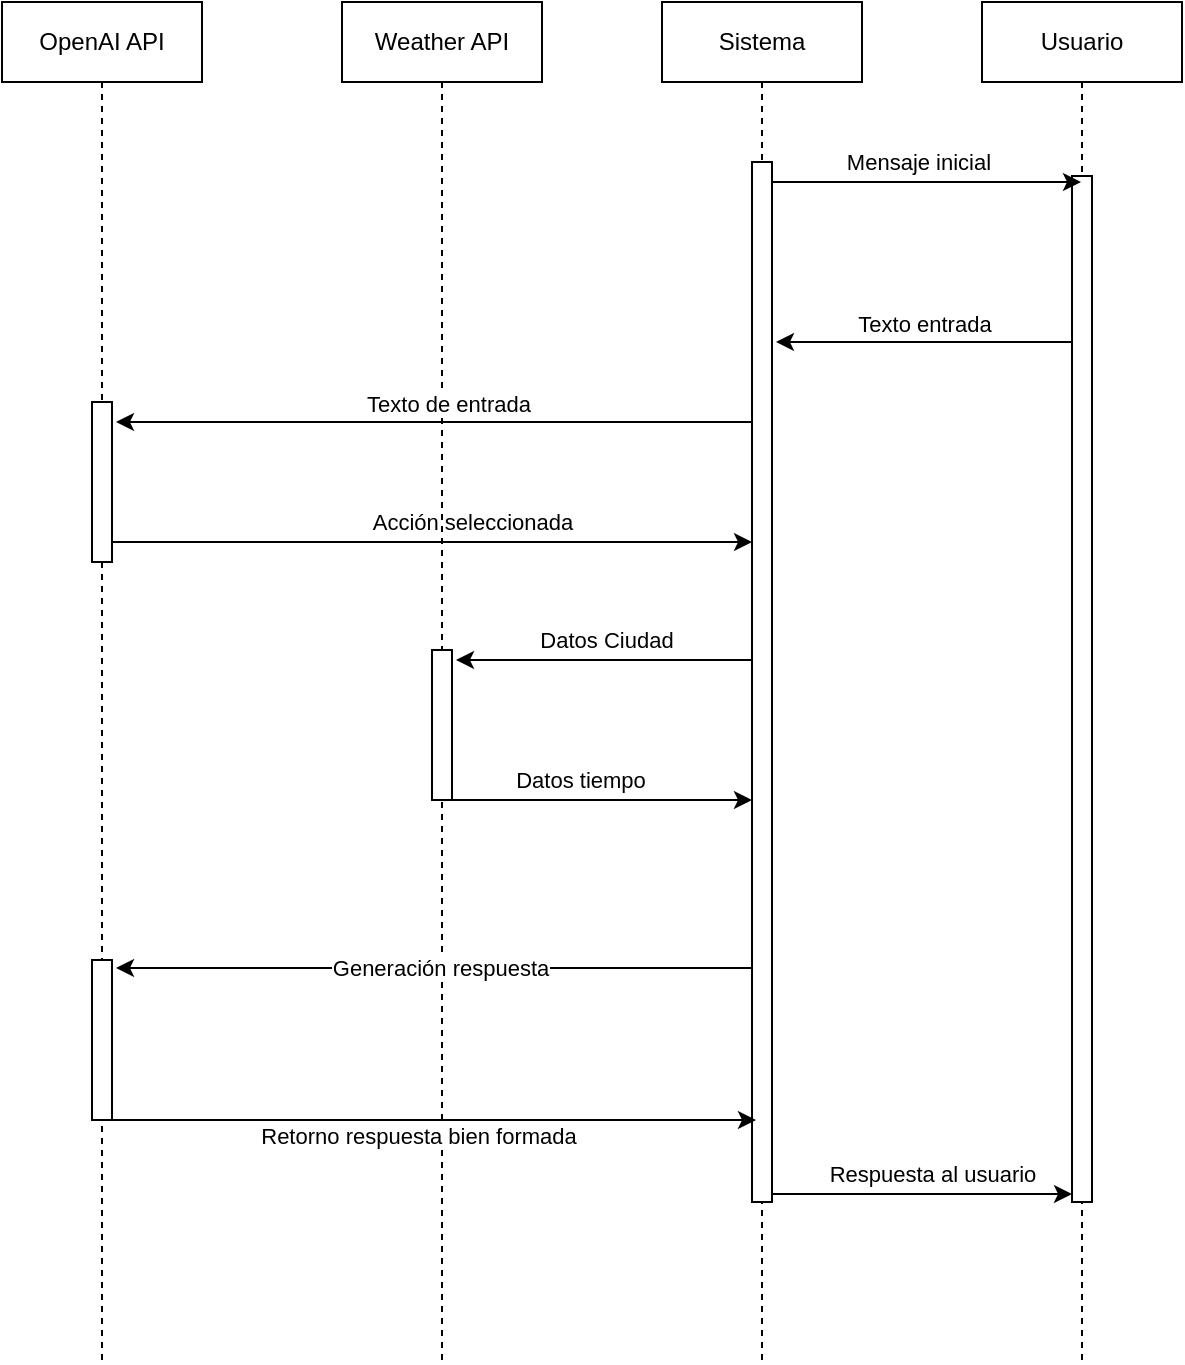 <mxfile version="21.5.0" type="device" pages="2">
  <diagram name="Weather" id="2YBvvXClWsGukQMizWep">
    <mxGraphModel dx="1050" dy="549" grid="1" gridSize="10" guides="1" tooltips="1" connect="1" arrows="1" fold="1" page="1" pageScale="1" pageWidth="850" pageHeight="1100" math="0" shadow="0">
      <root>
        <mxCell id="0" />
        <mxCell id="1" parent="0" />
        <mxCell id="C17CqcBAfIUMgPn2obB2-14" style="edgeStyle=elbowEdgeStyle;rounded=0;orthogonalLoop=1;jettySize=auto;html=1;elbow=vertical;curved=0;" edge="1" parent="1" target="VeYcvbPPRfct53HtJ9qP-4">
          <mxGeometry relative="1" as="geometry">
            <mxPoint x="186.37" y="310" as="sourcePoint" />
            <mxPoint x="519.62" y="310" as="targetPoint" />
          </mxGeometry>
        </mxCell>
        <mxCell id="C17CqcBAfIUMgPn2obB2-17" value="Acción seleccionada" style="edgeLabel;html=1;align=center;verticalAlign=middle;resizable=0;points=[];" vertex="1" connectable="0" parent="C17CqcBAfIUMgPn2obB2-14">
          <mxGeometry x="-0.226" y="3" relative="1" as="geometry">
            <mxPoint x="57" y="-7" as="offset" />
          </mxGeometry>
        </mxCell>
        <mxCell id="aM9ryv3xv72pqoxQDRHE-1" value="OpenAI API" style="shape=umlLifeline;perimeter=lifelinePerimeter;whiteSpace=wrap;html=1;container=0;dropTarget=0;collapsible=0;recursiveResize=0;outlineConnect=0;portConstraint=eastwest;newEdgeStyle={&quot;edgeStyle&quot;:&quot;elbowEdgeStyle&quot;,&quot;elbow&quot;:&quot;vertical&quot;,&quot;curved&quot;:0,&quot;rounded&quot;:0};" parent="1" vertex="1">
          <mxGeometry x="133" y="40" width="100" height="680" as="geometry" />
        </mxCell>
        <mxCell id="aM9ryv3xv72pqoxQDRHE-2" value="" style="html=1;points=[];perimeter=orthogonalPerimeter;outlineConnect=0;targetShapes=umlLifeline;portConstraint=eastwest;newEdgeStyle={&quot;edgeStyle&quot;:&quot;elbowEdgeStyle&quot;,&quot;elbow&quot;:&quot;vertical&quot;,&quot;curved&quot;:0,&quot;rounded&quot;:0};" parent="aM9ryv3xv72pqoxQDRHE-1" vertex="1">
          <mxGeometry x="45" y="479" width="10" height="80" as="geometry" />
        </mxCell>
        <mxCell id="C17CqcBAfIUMgPn2obB2-15" value="" style="html=1;points=[];perimeter=orthogonalPerimeter;outlineConnect=0;targetShapes=umlLifeline;portConstraint=eastwest;newEdgeStyle={&quot;edgeStyle&quot;:&quot;elbowEdgeStyle&quot;,&quot;elbow&quot;:&quot;vertical&quot;,&quot;curved&quot;:0,&quot;rounded&quot;:0};" vertex="1" parent="aM9ryv3xv72pqoxQDRHE-1">
          <mxGeometry x="45" y="200" width="10" height="80" as="geometry" />
        </mxCell>
        <mxCell id="VeYcvbPPRfct53HtJ9qP-1" value="Weather API" style="shape=umlLifeline;perimeter=lifelinePerimeter;whiteSpace=wrap;html=1;container=0;dropTarget=0;collapsible=0;recursiveResize=0;outlineConnect=0;portConstraint=eastwest;newEdgeStyle={&quot;edgeStyle&quot;:&quot;elbowEdgeStyle&quot;,&quot;elbow&quot;:&quot;vertical&quot;,&quot;curved&quot;:0,&quot;rounded&quot;:0};" parent="1" vertex="1">
          <mxGeometry x="303" y="40" width="100" height="680" as="geometry" />
        </mxCell>
        <mxCell id="VeYcvbPPRfct53HtJ9qP-2" value="" style="html=1;points=[];perimeter=orthogonalPerimeter;outlineConnect=0;targetShapes=umlLifeline;portConstraint=eastwest;newEdgeStyle={&quot;edgeStyle&quot;:&quot;elbowEdgeStyle&quot;,&quot;elbow&quot;:&quot;vertical&quot;,&quot;curved&quot;:0,&quot;rounded&quot;:0};" parent="VeYcvbPPRfct53HtJ9qP-1" vertex="1">
          <mxGeometry x="45" y="324" width="10" height="75" as="geometry" />
        </mxCell>
        <mxCell id="C17CqcBAfIUMgPn2obB2-12" style="edgeStyle=elbowEdgeStyle;rounded=0;orthogonalLoop=1;jettySize=auto;html=1;elbow=vertical;curved=0;" edge="1" parent="1" source="VeYcvbPPRfct53HtJ9qP-3">
          <mxGeometry relative="1" as="geometry">
            <mxPoint x="190" y="250" as="targetPoint" />
            <Array as="points">
              <mxPoint x="360" y="250" />
            </Array>
          </mxGeometry>
        </mxCell>
        <mxCell id="C17CqcBAfIUMgPn2obB2-13" value="Texto de entrada" style="edgeLabel;html=1;align=center;verticalAlign=middle;resizable=0;points=[];" vertex="1" connectable="0" parent="C17CqcBAfIUMgPn2obB2-12">
          <mxGeometry x="0.174" y="2" relative="1" as="geometry">
            <mxPoint x="33" y="-11" as="offset" />
          </mxGeometry>
        </mxCell>
        <mxCell id="VeYcvbPPRfct53HtJ9qP-3" value="Sistema" style="shape=umlLifeline;perimeter=lifelinePerimeter;whiteSpace=wrap;html=1;container=0;dropTarget=0;collapsible=0;recursiveResize=0;outlineConnect=0;portConstraint=eastwest;newEdgeStyle={&quot;edgeStyle&quot;:&quot;elbowEdgeStyle&quot;,&quot;elbow&quot;:&quot;vertical&quot;,&quot;curved&quot;:0,&quot;rounded&quot;:0};" parent="1" vertex="1">
          <mxGeometry x="463" y="40" width="100" height="680" as="geometry" />
        </mxCell>
        <mxCell id="VeYcvbPPRfct53HtJ9qP-4" value="" style="html=1;points=[];perimeter=orthogonalPerimeter;outlineConnect=0;targetShapes=umlLifeline;portConstraint=eastwest;newEdgeStyle={&quot;edgeStyle&quot;:&quot;elbowEdgeStyle&quot;,&quot;elbow&quot;:&quot;vertical&quot;,&quot;curved&quot;:0,&quot;rounded&quot;:0};" parent="VeYcvbPPRfct53HtJ9qP-3" vertex="1">
          <mxGeometry x="45" y="80" width="10" height="520" as="geometry" />
        </mxCell>
        <mxCell id="VeYcvbPPRfct53HtJ9qP-5" value="Usuario" style="shape=umlLifeline;perimeter=lifelinePerimeter;whiteSpace=wrap;html=1;container=0;dropTarget=0;collapsible=0;recursiveResize=0;outlineConnect=0;portConstraint=eastwest;newEdgeStyle={&quot;edgeStyle&quot;:&quot;elbowEdgeStyle&quot;,&quot;elbow&quot;:&quot;vertical&quot;,&quot;curved&quot;:0,&quot;rounded&quot;:0};" parent="1" vertex="1">
          <mxGeometry x="623" y="40" width="100" height="680" as="geometry" />
        </mxCell>
        <mxCell id="VeYcvbPPRfct53HtJ9qP-6" value="" style="html=1;points=[];perimeter=orthogonalPerimeter;outlineConnect=0;targetShapes=umlLifeline;portConstraint=eastwest;newEdgeStyle={&quot;edgeStyle&quot;:&quot;elbowEdgeStyle&quot;,&quot;elbow&quot;:&quot;vertical&quot;,&quot;curved&quot;:0,&quot;rounded&quot;:0};" parent="VeYcvbPPRfct53HtJ9qP-5" vertex="1">
          <mxGeometry x="45" y="87" width="10" height="513" as="geometry" />
        </mxCell>
        <mxCell id="C17CqcBAfIUMgPn2obB2-1" style="edgeStyle=elbowEdgeStyle;rounded=0;orthogonalLoop=1;jettySize=auto;html=1;elbow=vertical;curved=0;" edge="1" parent="1">
          <mxGeometry relative="1" as="geometry">
            <mxPoint x="518" y="130" as="sourcePoint" />
            <mxPoint x="672.5" y="130" as="targetPoint" />
          </mxGeometry>
        </mxCell>
        <mxCell id="C17CqcBAfIUMgPn2obB2-2" value="Mensaje inicial" style="edgeLabel;html=1;align=center;verticalAlign=middle;resizable=0;points=[];" vertex="1" connectable="0" parent="C17CqcBAfIUMgPn2obB2-1">
          <mxGeometry x="-0.291" y="2" relative="1" as="geometry">
            <mxPoint x="18" y="-8" as="offset" />
          </mxGeometry>
        </mxCell>
        <mxCell id="C17CqcBAfIUMgPn2obB2-3" style="edgeStyle=elbowEdgeStyle;rounded=0;orthogonalLoop=1;jettySize=auto;html=1;elbow=vertical;curved=0;" edge="1" parent="1">
          <mxGeometry relative="1" as="geometry">
            <mxPoint x="668" y="210" as="sourcePoint" />
            <mxPoint x="520" y="210" as="targetPoint" />
          </mxGeometry>
        </mxCell>
        <mxCell id="C17CqcBAfIUMgPn2obB2-4" value="Texto entrada" style="edgeLabel;html=1;align=center;verticalAlign=middle;resizable=0;points=[];" vertex="1" connectable="0" parent="C17CqcBAfIUMgPn2obB2-3">
          <mxGeometry x="0.327" y="-1" relative="1" as="geometry">
            <mxPoint x="24" y="-8" as="offset" />
          </mxGeometry>
        </mxCell>
        <mxCell id="C17CqcBAfIUMgPn2obB2-5" style="edgeStyle=elbowEdgeStyle;rounded=0;orthogonalLoop=1;jettySize=auto;html=1;elbow=vertical;curved=0;" edge="1" parent="1">
          <mxGeometry relative="1" as="geometry">
            <mxPoint x="508" y="369" as="sourcePoint" />
            <mxPoint x="360" y="369" as="targetPoint" />
          </mxGeometry>
        </mxCell>
        <mxCell id="C17CqcBAfIUMgPn2obB2-6" value="Datos Ciudad" style="edgeLabel;html=1;align=center;verticalAlign=middle;resizable=0;points=[];" vertex="1" connectable="0" parent="C17CqcBAfIUMgPn2obB2-5">
          <mxGeometry x="0.237" y="-4" relative="1" as="geometry">
            <mxPoint x="18" y="-6" as="offset" />
          </mxGeometry>
        </mxCell>
        <mxCell id="C17CqcBAfIUMgPn2obB2-7" style="edgeStyle=elbowEdgeStyle;rounded=0;orthogonalLoop=1;jettySize=auto;html=1;elbow=vertical;curved=0;" edge="1" parent="1" target="VeYcvbPPRfct53HtJ9qP-4">
          <mxGeometry relative="1" as="geometry">
            <mxPoint x="358" y="439" as="sourcePoint" />
            <mxPoint x="500" y="440" as="targetPoint" />
          </mxGeometry>
        </mxCell>
        <mxCell id="C17CqcBAfIUMgPn2obB2-8" value="Datos tiempo" style="edgeLabel;html=1;align=center;verticalAlign=middle;resizable=0;points=[];" vertex="1" connectable="0" parent="C17CqcBAfIUMgPn2obB2-7">
          <mxGeometry x="0.253" y="3" relative="1" as="geometry">
            <mxPoint x="-30" y="-7" as="offset" />
          </mxGeometry>
        </mxCell>
        <mxCell id="C17CqcBAfIUMgPn2obB2-9" style="edgeStyle=elbowEdgeStyle;rounded=0;orthogonalLoop=1;jettySize=auto;html=1;elbow=vertical;curved=0;" edge="1" parent="1">
          <mxGeometry relative="1" as="geometry">
            <mxPoint x="508" y="523" as="sourcePoint" />
            <mxPoint x="190" y="523" as="targetPoint" />
            <Array as="points">
              <mxPoint x="371" y="523" />
            </Array>
          </mxGeometry>
        </mxCell>
        <mxCell id="C17CqcBAfIUMgPn2obB2-10" value="Generación respuesta" style="edgeLabel;html=1;align=center;verticalAlign=middle;resizable=0;points=[];" vertex="1" connectable="0" parent="C17CqcBAfIUMgPn2obB2-9">
          <mxGeometry x="0.089" relative="1" as="geometry">
            <mxPoint x="17" as="offset" />
          </mxGeometry>
        </mxCell>
        <mxCell id="C17CqcBAfIUMgPn2obB2-11" style="edgeStyle=elbowEdgeStyle;rounded=0;orthogonalLoop=1;jettySize=auto;html=1;elbow=vertical;curved=0;" edge="1" parent="1" source="aM9ryv3xv72pqoxQDRHE-2">
          <mxGeometry relative="1" as="geometry">
            <mxPoint x="510" y="599" as="targetPoint" />
            <Array as="points">
              <mxPoint x="326" y="599" />
            </Array>
          </mxGeometry>
        </mxCell>
        <mxCell id="C17CqcBAfIUMgPn2obB2-18" value="Retorno respuesta bien formada" style="edgeLabel;html=1;align=center;verticalAlign=middle;resizable=0;points=[];" vertex="1" connectable="0" parent="C17CqcBAfIUMgPn2obB2-11">
          <mxGeometry x="-0.088" relative="1" as="geometry">
            <mxPoint x="6" y="8" as="offset" />
          </mxGeometry>
        </mxCell>
        <mxCell id="C17CqcBAfIUMgPn2obB2-19" style="edgeStyle=elbowEdgeStyle;rounded=0;orthogonalLoop=1;jettySize=auto;html=1;elbow=vertical;curved=0;" edge="1" parent="1" target="VeYcvbPPRfct53HtJ9qP-6">
          <mxGeometry relative="1" as="geometry">
            <mxPoint x="518" y="636" as="sourcePoint" />
            <mxPoint x="660" y="636" as="targetPoint" />
          </mxGeometry>
        </mxCell>
        <mxCell id="C17CqcBAfIUMgPn2obB2-21" value="Respuesta al usuario" style="edgeLabel;html=1;align=center;verticalAlign=middle;resizable=0;points=[];" vertex="1" connectable="0" parent="C17CqcBAfIUMgPn2obB2-19">
          <mxGeometry x="-0.317" relative="1" as="geometry">
            <mxPoint x="29" y="-10" as="offset" />
          </mxGeometry>
        </mxCell>
      </root>
    </mxGraphModel>
  </diagram>
  <diagram name="APIMalaga" id="dZRVcmhKSz9bldIzCZby">
    <mxGraphModel dx="1050" dy="549" grid="1" gridSize="10" guides="1" tooltips="1" connect="1" arrows="1" fold="1" page="1" pageScale="1" pageWidth="850" pageHeight="1100" math="0" shadow="0">
      <root>
        <mxCell id="3LFulKax_Mb280W4roo_-0" />
        <mxCell id="3LFulKax_Mb280W4roo_-1" parent="3LFulKax_Mb280W4roo_-0" />
        <mxCell id="3LFulKax_Mb280W4roo_-2" style="edgeStyle=elbowEdgeStyle;rounded=0;orthogonalLoop=1;jettySize=auto;html=1;elbow=vertical;curved=0;" edge="1" parent="3LFulKax_Mb280W4roo_-1" target="3LFulKax_Mb280W4roo_-12">
          <mxGeometry relative="1" as="geometry">
            <mxPoint x="186.37" y="310" as="sourcePoint" />
            <mxPoint x="519.62" y="310" as="targetPoint" />
          </mxGeometry>
        </mxCell>
        <mxCell id="3LFulKax_Mb280W4roo_-3" value="Acción seleccionada" style="edgeLabel;html=1;align=center;verticalAlign=middle;resizable=0;points=[];" vertex="1" connectable="0" parent="3LFulKax_Mb280W4roo_-2">
          <mxGeometry x="-0.226" y="3" relative="1" as="geometry">
            <mxPoint x="147" y="-7" as="offset" />
          </mxGeometry>
        </mxCell>
        <mxCell id="3LFulKax_Mb280W4roo_-4" value="OpenAI API" style="shape=umlLifeline;perimeter=lifelinePerimeter;whiteSpace=wrap;html=1;container=0;dropTarget=0;collapsible=0;recursiveResize=0;outlineConnect=0;portConstraint=eastwest;newEdgeStyle={&quot;edgeStyle&quot;:&quot;elbowEdgeStyle&quot;,&quot;elbow&quot;:&quot;vertical&quot;,&quot;curved&quot;:0,&quot;rounded&quot;:0};" vertex="1" parent="3LFulKax_Mb280W4roo_-1">
          <mxGeometry x="133" y="40" width="100" height="680" as="geometry" />
        </mxCell>
        <mxCell id="3LFulKax_Mb280W4roo_-5" value="" style="html=1;points=[];perimeter=orthogonalPerimeter;outlineConnect=0;targetShapes=umlLifeline;portConstraint=eastwest;newEdgeStyle={&quot;edgeStyle&quot;:&quot;elbowEdgeStyle&quot;,&quot;elbow&quot;:&quot;vertical&quot;,&quot;curved&quot;:0,&quot;rounded&quot;:0};" vertex="1" parent="3LFulKax_Mb280W4roo_-4">
          <mxGeometry x="45" y="479" width="10" height="80" as="geometry" />
        </mxCell>
        <mxCell id="3LFulKax_Mb280W4roo_-6" value="" style="html=1;points=[];perimeter=orthogonalPerimeter;outlineConnect=0;targetShapes=umlLifeline;portConstraint=eastwest;newEdgeStyle={&quot;edgeStyle&quot;:&quot;elbowEdgeStyle&quot;,&quot;elbow&quot;:&quot;vertical&quot;,&quot;curved&quot;:0,&quot;rounded&quot;:0};" vertex="1" parent="3LFulKax_Mb280W4roo_-4">
          <mxGeometry x="45" y="200" width="10" height="80" as="geometry" />
        </mxCell>
        <mxCell id="3LFulKax_Mb280W4roo_-7" value="Ayuntamiento de Málaga API" style="shape=umlLifeline;perimeter=lifelinePerimeter;whiteSpace=wrap;html=1;container=0;dropTarget=0;collapsible=0;recursiveResize=0;outlineConnect=0;portConstraint=eastwest;newEdgeStyle={&quot;edgeStyle&quot;:&quot;elbowEdgeStyle&quot;,&quot;elbow&quot;:&quot;vertical&quot;,&quot;curved&quot;:0,&quot;rounded&quot;:0};" vertex="1" parent="3LFulKax_Mb280W4roo_-1">
          <mxGeometry x="303" y="40" width="100" height="680" as="geometry" />
        </mxCell>
        <mxCell id="3LFulKax_Mb280W4roo_-8" value="" style="html=1;points=[];perimeter=orthogonalPerimeter;outlineConnect=0;targetShapes=umlLifeline;portConstraint=eastwest;newEdgeStyle={&quot;edgeStyle&quot;:&quot;elbowEdgeStyle&quot;,&quot;elbow&quot;:&quot;vertical&quot;,&quot;curved&quot;:0,&quot;rounded&quot;:0};" vertex="1" parent="3LFulKax_Mb280W4roo_-7">
          <mxGeometry x="45" y="324" width="10" height="75" as="geometry" />
        </mxCell>
        <mxCell id="3LFulKax_Mb280W4roo_-9" style="edgeStyle=elbowEdgeStyle;rounded=0;orthogonalLoop=1;jettySize=auto;html=1;elbow=vertical;curved=0;" edge="1" parent="3LFulKax_Mb280W4roo_-1" source="3LFulKax_Mb280W4roo_-11">
          <mxGeometry relative="1" as="geometry">
            <mxPoint x="190" y="250" as="targetPoint" />
            <Array as="points">
              <mxPoint x="360" y="250" />
            </Array>
          </mxGeometry>
        </mxCell>
        <mxCell id="3LFulKax_Mb280W4roo_-10" value="Texto de entrada" style="edgeLabel;html=1;align=center;verticalAlign=middle;resizable=0;points=[];" vertex="1" connectable="0" parent="3LFulKax_Mb280W4roo_-9">
          <mxGeometry x="0.174" y="2" relative="1" as="geometry">
            <mxPoint x="133" y="-12" as="offset" />
          </mxGeometry>
        </mxCell>
        <mxCell id="3LFulKax_Mb280W4roo_-11" value="Sistema" style="shape=umlLifeline;perimeter=lifelinePerimeter;whiteSpace=wrap;html=1;container=0;dropTarget=0;collapsible=0;recursiveResize=0;outlineConnect=0;portConstraint=eastwest;newEdgeStyle={&quot;edgeStyle&quot;:&quot;elbowEdgeStyle&quot;,&quot;elbow&quot;:&quot;vertical&quot;,&quot;curved&quot;:0,&quot;rounded&quot;:0};" vertex="1" parent="3LFulKax_Mb280W4roo_-1">
          <mxGeometry x="547" y="40" width="100" height="680" as="geometry" />
        </mxCell>
        <mxCell id="3LFulKax_Mb280W4roo_-12" value="" style="html=1;points=[];perimeter=orthogonalPerimeter;outlineConnect=0;targetShapes=umlLifeline;portConstraint=eastwest;newEdgeStyle={&quot;edgeStyle&quot;:&quot;elbowEdgeStyle&quot;,&quot;elbow&quot;:&quot;vertical&quot;,&quot;curved&quot;:0,&quot;rounded&quot;:0};" vertex="1" parent="3LFulKax_Mb280W4roo_-11">
          <mxGeometry x="45" y="80" width="10" height="520" as="geometry" />
        </mxCell>
        <mxCell id="3LFulKax_Mb280W4roo_-13" value="Usuario" style="shape=umlLifeline;perimeter=lifelinePerimeter;whiteSpace=wrap;html=1;container=0;dropTarget=0;collapsible=0;recursiveResize=0;outlineConnect=0;portConstraint=eastwest;newEdgeStyle={&quot;edgeStyle&quot;:&quot;elbowEdgeStyle&quot;,&quot;elbow&quot;:&quot;vertical&quot;,&quot;curved&quot;:0,&quot;rounded&quot;:0};" vertex="1" parent="3LFulKax_Mb280W4roo_-1">
          <mxGeometry x="707" y="40" width="100" height="680" as="geometry" />
        </mxCell>
        <mxCell id="3LFulKax_Mb280W4roo_-14" value="" style="html=1;points=[];perimeter=orthogonalPerimeter;outlineConnect=0;targetShapes=umlLifeline;portConstraint=eastwest;newEdgeStyle={&quot;edgeStyle&quot;:&quot;elbowEdgeStyle&quot;,&quot;elbow&quot;:&quot;vertical&quot;,&quot;curved&quot;:0,&quot;rounded&quot;:0};" vertex="1" parent="3LFulKax_Mb280W4roo_-13">
          <mxGeometry x="45" y="87" width="10" height="513" as="geometry" />
        </mxCell>
        <mxCell id="3LFulKax_Mb280W4roo_-15" style="edgeStyle=elbowEdgeStyle;rounded=0;orthogonalLoop=1;jettySize=auto;html=1;elbow=vertical;curved=0;" edge="1" parent="3LFulKax_Mb280W4roo_-1">
          <mxGeometry relative="1" as="geometry">
            <mxPoint x="602" y="130" as="sourcePoint" />
            <mxPoint x="756.5" y="130" as="targetPoint" />
          </mxGeometry>
        </mxCell>
        <mxCell id="3LFulKax_Mb280W4roo_-16" value="Mensaje inicial" style="edgeLabel;html=1;align=center;verticalAlign=middle;resizable=0;points=[];" vertex="1" connectable="0" parent="3LFulKax_Mb280W4roo_-15">
          <mxGeometry x="-0.291" y="2" relative="1" as="geometry">
            <mxPoint x="18" y="-8" as="offset" />
          </mxGeometry>
        </mxCell>
        <mxCell id="3LFulKax_Mb280W4roo_-17" style="edgeStyle=elbowEdgeStyle;rounded=0;orthogonalLoop=1;jettySize=auto;html=1;elbow=vertical;curved=0;" edge="1" parent="3LFulKax_Mb280W4roo_-1">
          <mxGeometry relative="1" as="geometry">
            <mxPoint x="752" y="210" as="sourcePoint" />
            <mxPoint x="604" y="210" as="targetPoint" />
          </mxGeometry>
        </mxCell>
        <mxCell id="3LFulKax_Mb280W4roo_-18" value="Texto entrada" style="edgeLabel;html=1;align=center;verticalAlign=middle;resizable=0;points=[];" vertex="1" connectable="0" parent="3LFulKax_Mb280W4roo_-17">
          <mxGeometry x="0.327" y="-1" relative="1" as="geometry">
            <mxPoint x="24" y="-8" as="offset" />
          </mxGeometry>
        </mxCell>
        <mxCell id="3LFulKax_Mb280W4roo_-19" style="edgeStyle=elbowEdgeStyle;rounded=0;orthogonalLoop=1;jettySize=auto;html=1;elbow=vertical;curved=0;" edge="1" parent="3LFulKax_Mb280W4roo_-1" source="3LFulKax_Mb280W4roo_-11">
          <mxGeometry relative="1" as="geometry">
            <mxPoint x="508" y="369" as="sourcePoint" />
            <mxPoint x="360" y="369" as="targetPoint" />
          </mxGeometry>
        </mxCell>
        <mxCell id="3LFulKax_Mb280W4roo_-20" value="Aparcamientos/Cargadores/Monumentos" style="edgeLabel;html=1;align=center;verticalAlign=middle;resizable=0;points=[];" vertex="1" connectable="0" parent="3LFulKax_Mb280W4roo_-19">
          <mxGeometry x="0.237" y="-4" relative="1" as="geometry">
            <mxPoint x="30" y="-6" as="offset" />
          </mxGeometry>
        </mxCell>
        <mxCell id="3LFulKax_Mb280W4roo_-21" style="edgeStyle=elbowEdgeStyle;rounded=0;orthogonalLoop=1;jettySize=auto;html=1;elbow=vertical;curved=0;" edge="1" parent="3LFulKax_Mb280W4roo_-1" target="3LFulKax_Mb280W4roo_-12">
          <mxGeometry relative="1" as="geometry">
            <mxPoint x="358" y="439" as="sourcePoint" />
            <mxPoint x="500" y="440" as="targetPoint" />
          </mxGeometry>
        </mxCell>
        <mxCell id="3LFulKax_Mb280W4roo_-22" value="Datos solicitados" style="edgeLabel;html=1;align=center;verticalAlign=middle;resizable=0;points=[];" vertex="1" connectable="0" parent="3LFulKax_Mb280W4roo_-21">
          <mxGeometry x="0.253" y="3" relative="1" as="geometry">
            <mxPoint x="-30" y="-7" as="offset" />
          </mxGeometry>
        </mxCell>
        <mxCell id="3LFulKax_Mb280W4roo_-23" style="edgeStyle=elbowEdgeStyle;rounded=0;orthogonalLoop=1;jettySize=auto;html=1;elbow=vertical;curved=0;" edge="1" parent="3LFulKax_Mb280W4roo_-1" source="3LFulKax_Mb280W4roo_-11">
          <mxGeometry relative="1" as="geometry">
            <mxPoint x="508" y="523" as="sourcePoint" />
            <mxPoint x="190" y="523" as="targetPoint" />
            <Array as="points">
              <mxPoint x="371" y="523" />
            </Array>
          </mxGeometry>
        </mxCell>
        <mxCell id="3LFulKax_Mb280W4roo_-24" value="Generación respuesta" style="edgeLabel;html=1;align=center;verticalAlign=middle;resizable=0;points=[];" vertex="1" connectable="0" parent="3LFulKax_Mb280W4roo_-23">
          <mxGeometry x="0.089" relative="1" as="geometry">
            <mxPoint x="95" y="-13" as="offset" />
          </mxGeometry>
        </mxCell>
        <mxCell id="3LFulKax_Mb280W4roo_-25" style="edgeStyle=elbowEdgeStyle;rounded=0;orthogonalLoop=1;jettySize=auto;html=1;elbow=vertical;curved=0;" edge="1" parent="3LFulKax_Mb280W4roo_-1" source="3LFulKax_Mb280W4roo_-5" target="3LFulKax_Mb280W4roo_-11">
          <mxGeometry relative="1" as="geometry">
            <mxPoint x="510" y="599" as="targetPoint" />
            <Array as="points">
              <mxPoint x="326" y="599" />
            </Array>
          </mxGeometry>
        </mxCell>
        <mxCell id="3LFulKax_Mb280W4roo_-26" value="Retorno respuesta bien formada" style="edgeLabel;html=1;align=center;verticalAlign=middle;resizable=0;points=[];" vertex="1" connectable="0" parent="3LFulKax_Mb280W4roo_-25">
          <mxGeometry x="-0.088" relative="1" as="geometry">
            <mxPoint x="106" y="8" as="offset" />
          </mxGeometry>
        </mxCell>
        <mxCell id="3LFulKax_Mb280W4roo_-27" style="edgeStyle=elbowEdgeStyle;rounded=0;orthogonalLoop=1;jettySize=auto;html=1;elbow=vertical;curved=0;" edge="1" parent="3LFulKax_Mb280W4roo_-1" target="3LFulKax_Mb280W4roo_-14">
          <mxGeometry relative="1" as="geometry">
            <mxPoint x="602" y="636" as="sourcePoint" />
            <mxPoint x="744" y="636" as="targetPoint" />
          </mxGeometry>
        </mxCell>
        <mxCell id="3LFulKax_Mb280W4roo_-28" value="Respuesta al usuario" style="edgeLabel;html=1;align=center;verticalAlign=middle;resizable=0;points=[];" vertex="1" connectable="0" parent="3LFulKax_Mb280W4roo_-27">
          <mxGeometry x="-0.317" relative="1" as="geometry">
            <mxPoint x="29" y="-10" as="offset" />
          </mxGeometry>
        </mxCell>
      </root>
    </mxGraphModel>
  </diagram>
</mxfile>
